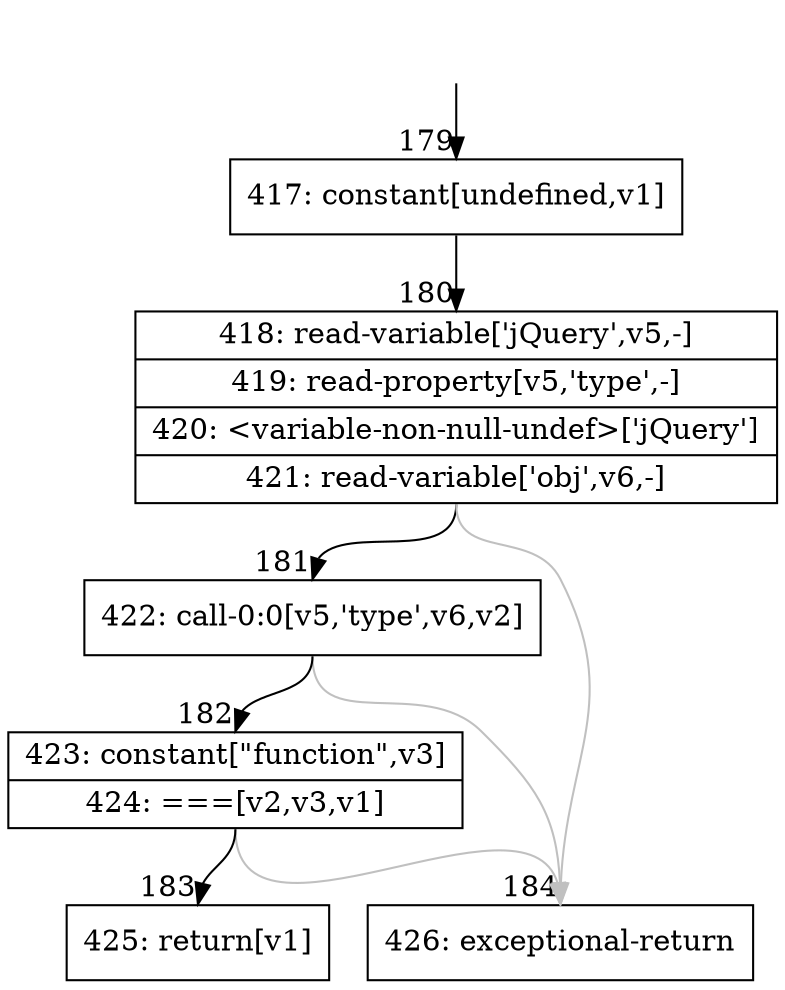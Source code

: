digraph {
rankdir="TD"
BB_entry20[shape=none,label=""];
BB_entry20 -> BB179 [tailport=s, headport=n, headlabel="    179"]
BB179 [shape=record label="{417: constant[undefined,v1]}" ] 
BB179 -> BB180 [tailport=s, headport=n, headlabel="      180"]
BB180 [shape=record label="{418: read-variable['jQuery',v5,-]|419: read-property[v5,'type',-]|420: \<variable-non-null-undef\>['jQuery']|421: read-variable['obj',v6,-]}" ] 
BB180 -> BB181 [tailport=s, headport=n, headlabel="      181"]
BB180 -> BB184 [tailport=s, headport=n, color=gray, headlabel="      184"]
BB181 [shape=record label="{422: call-0:0[v5,'type',v6,v2]}" ] 
BB181 -> BB182 [tailport=s, headport=n, headlabel="      182"]
BB181 -> BB184 [tailport=s, headport=n, color=gray]
BB182 [shape=record label="{423: constant[\"function\",v3]|424: ===[v2,v3,v1]}" ] 
BB182 -> BB183 [tailport=s, headport=n, headlabel="      183"]
BB182 -> BB184 [tailport=s, headport=n, color=gray]
BB183 [shape=record label="{425: return[v1]}" ] 
BB184 [shape=record label="{426: exceptional-return}" ] 
}
